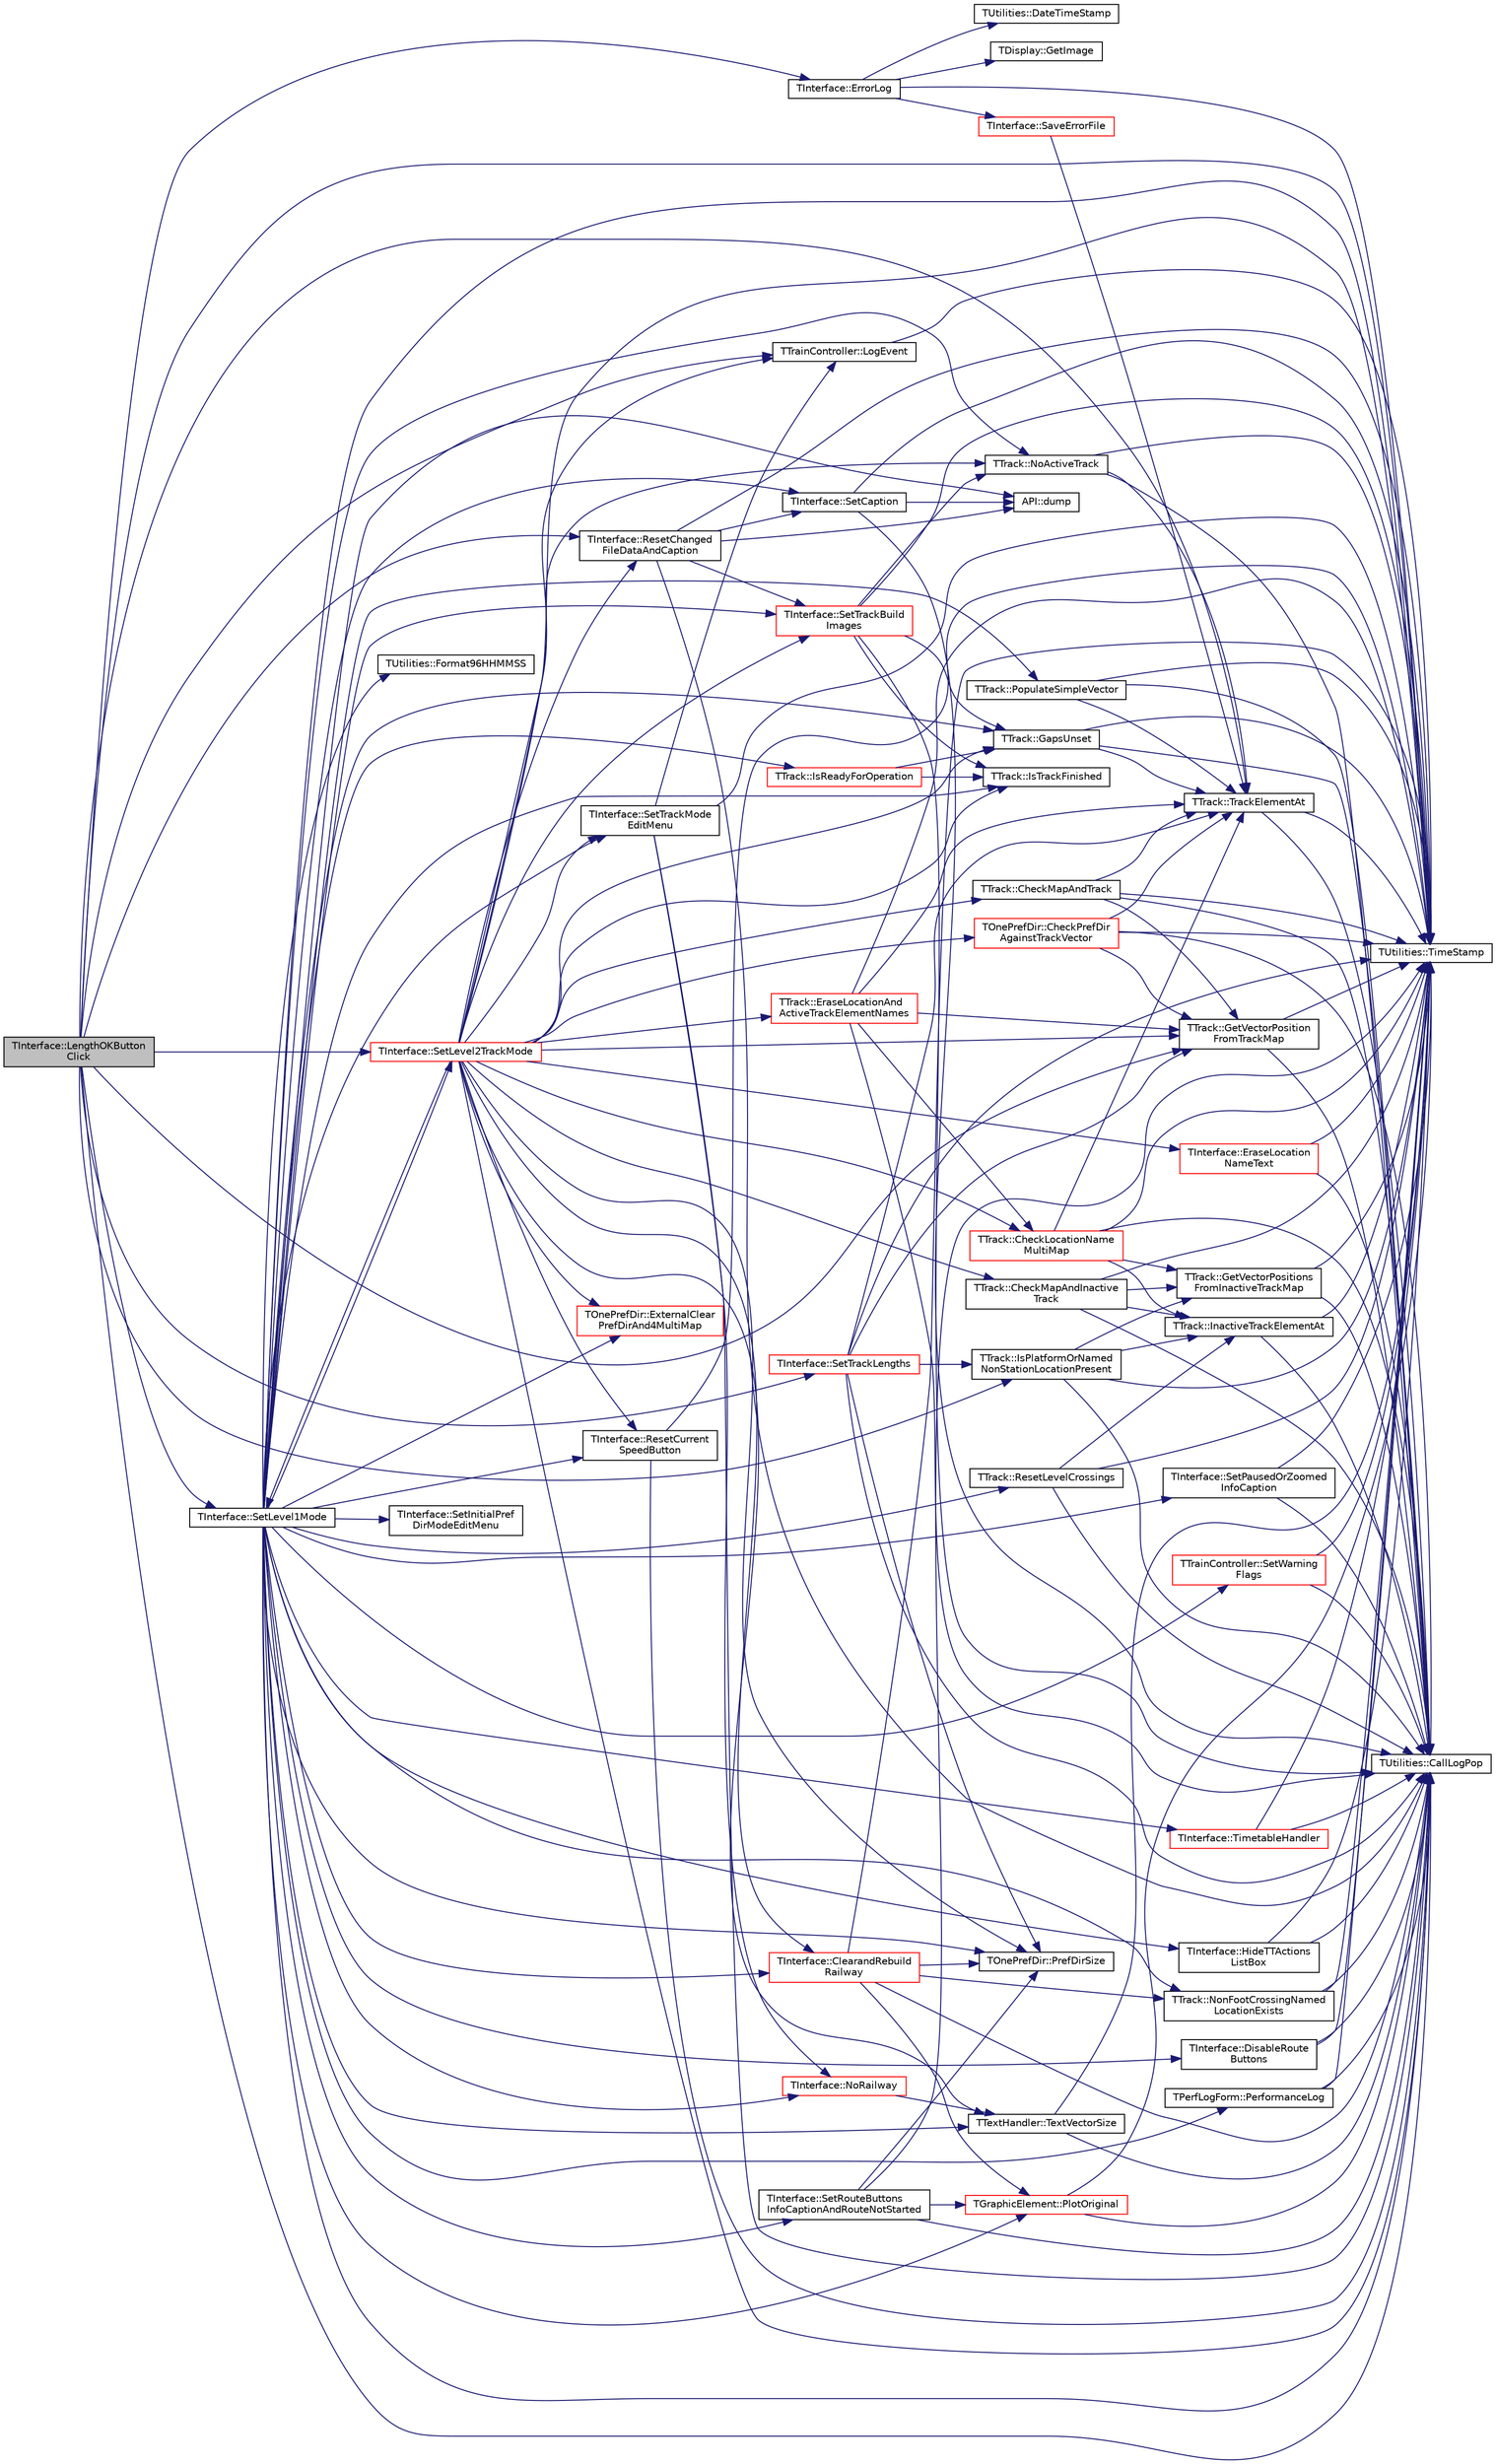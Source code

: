 digraph "TInterface::LengthOKButtonClick"
{
 // INTERACTIVE_SVG=YES
 // LATEX_PDF_SIZE
  edge [fontname="Helvetica",fontsize="10",labelfontname="Helvetica",labelfontsize="10"];
  node [fontname="Helvetica",fontsize="10",shape=record];
  rankdir="LR";
  Node1 [label="TInterface::LengthOKButton\lClick",height=0.2,width=0.4,color="black", fillcolor="grey75", style="filled", fontcolor="black",tooltip=" "];
  Node1 -> Node2 [color="midnightblue",fontsize="10",style="solid",fontname="Helvetica"];
  Node2 [label="TUtilities::CallLogPop",height=0.2,width=0.4,color="black", fillcolor="white", style="filled",URL="$class_t_utilities.html#ae1eddca13cc3c492839e131f40ec21c0",tooltip="pops the last entry off the call stack, throws an error if called when empty"];
  Node1 -> Node3 [color="midnightblue",fontsize="10",style="solid",fontname="Helvetica"];
  Node3 [label="TInterface::ErrorLog",height=0.2,width=0.4,color="black", fillcolor="white", style="filled",URL="$class_t_interface.html#a4f3a25665e2266441217849f947a1adf",tooltip="The error logging routine, called when an error is detected."];
  Node3 -> Node4 [color="midnightblue",fontsize="10",style="solid",fontname="Helvetica"];
  Node4 [label="TUtilities::DateTimeStamp",height=0.2,width=0.4,color="black", fillcolor="white", style="filled",URL="$class_t_utilities.html#a9ca62e05ace8e6c4c33d377c26c48e55",tooltip="creates a string of the form 'dd/mm/yyyy hh:mm:ss' for use in call & event logging"];
  Node3 -> Node5 [color="midnightblue",fontsize="10",style="solid",fontname="Helvetica"];
  Node5 [label="TDisplay::GetImage",height=0.2,width=0.4,color="black", fillcolor="white", style="filled",URL="$class_t_display.html#a33f7067eea9e638bdc363bd0af70d7d5",tooltip="Return a pointer to the screen image."];
  Node3 -> Node6 [color="midnightblue",fontsize="10",style="solid",fontname="Helvetica"];
  Node6 [label="TInterface::SaveErrorFile",height=0.2,width=0.4,color="red", fillcolor="white", style="filled",URL="$class_t_interface.html#a0109f801142d4fa3becae22e23b84163",tooltip="Save the error log after an error has been thrown - no need for a caller."];
  Node6 -> Node33 [color="midnightblue",fontsize="10",style="solid",fontname="Helvetica"];
  Node33 [label="TTrack::TrackElementAt",height=0.2,width=0.4,color="black", fillcolor="white", style="filled",URL="$class_t_track.html#ad377e5a1f152f2e89832c0f9bcfd261f",tooltip="A range-checked version of TrackVector.at(At)"];
  Node33 -> Node2 [color="midnightblue",fontsize="10",style="solid",fontname="Helvetica"];
  Node33 -> Node12 [color="midnightblue",fontsize="10",style="solid",fontname="Helvetica"];
  Node12 [label="TUtilities::TimeStamp",height=0.2,width=0.4,color="black", fillcolor="white", style="filled",URL="$class_t_utilities.html#a34bd6bb5305bc29afdf424f6d35a921c",tooltip="creates a string of the form 'hh:mm:ss' for use in call & event logging"];
  Node3 -> Node12 [color="midnightblue",fontsize="10",style="solid",fontname="Helvetica"];
  Node1 -> Node37 [color="midnightblue",fontsize="10",style="solid",fontname="Helvetica"];
  Node37 [label="TTrack::GetVectorPosition\lFromTrackMap",height=0.2,width=0.4,color="black", fillcolor="white", style="filled",URL="$class_t_track.html#aa0812972d1ae27198c5fbca8aa7b6134",tooltip="Returns the track vector position corresponding to the Hloc & VLoc positions, FoundFlag indicates whe..."];
  Node37 -> Node2 [color="midnightblue",fontsize="10",style="solid",fontname="Helvetica"];
  Node37 -> Node12 [color="midnightblue",fontsize="10",style="solid",fontname="Helvetica"];
  Node1 -> Node38 [color="midnightblue",fontsize="10",style="solid",fontname="Helvetica"];
  Node38 [label="TTrack::IsPlatformOrNamed\lNonStationLocationPresent",height=0.2,width=0.4,color="black", fillcolor="white", style="filled",URL="$class_t_track.html#adbec6561f4ecd2fa1dabf3e41502b085",tooltip="True if a non-station named location or platform at HLoc & VLoc."];
  Node38 -> Node2 [color="midnightblue",fontsize="10",style="solid",fontname="Helvetica"];
  Node38 -> Node39 [color="midnightblue",fontsize="10",style="solid",fontname="Helvetica"];
  Node39 [label="TTrack::GetVectorPositions\lFromInactiveTrackMap",height=0.2,width=0.4,color="black", fillcolor="white", style="filled",URL="$class_t_track.html#a418966e6fefb71b9d0c9b941197832da",tooltip="Similar to GetVectorPositionFromTrackMap but for inactive elements, a pair is returned because there ..."];
  Node39 -> Node2 [color="midnightblue",fontsize="10",style="solid",fontname="Helvetica"];
  Node39 -> Node12 [color="midnightblue",fontsize="10",style="solid",fontname="Helvetica"];
  Node38 -> Node32 [color="midnightblue",fontsize="10",style="solid",fontname="Helvetica"];
  Node32 [label="TTrack::InactiveTrackElementAt",height=0.2,width=0.4,color="black", fillcolor="white", style="filled",URL="$class_t_track.html#a51f89cf70e94b037f6378cd78003d82b",tooltip="A range-checked version of InactiveTrackVector.at(At)"];
  Node32 -> Node2 [color="midnightblue",fontsize="10",style="solid",fontname="Helvetica"];
  Node32 -> Node12 [color="midnightblue",fontsize="10",style="solid",fontname="Helvetica"];
  Node38 -> Node12 [color="midnightblue",fontsize="10",style="solid",fontname="Helvetica"];
  Node1 -> Node40 [color="midnightblue",fontsize="10",style="solid",fontname="Helvetica"];
  Node40 [label="TTrainController::LogEvent",height=0.2,width=0.4,color="black", fillcolor="white", style="filled",URL="$class_t_train_controller.html#ac88477499edd24550fae9b90b5561ed1",tooltip="store Str to the event log - moved from TUtilities for v0.6 so can record the tt clock value"];
  Node40 -> Node12 [color="midnightblue",fontsize="10",style="solid",fontname="Helvetica"];
  Node1 -> Node41 [color="midnightblue",fontsize="10",style="solid",fontname="Helvetica"];
  Node41 [label="TInterface::ResetChanged\lFileDataAndCaption",height=0.2,width=0.4,color="black", fillcolor="white", style="filled",URL="$class_t_interface.html#a397ecca8b2fb1f85b265938a4e565de4",tooltip="Called whenever the railway is changed to deal with title displays (loaded railway and timetable) and..."];
  Node41 -> Node2 [color="midnightblue",fontsize="10",style="solid",fontname="Helvetica"];
  Node41 -> Node42 [color="midnightblue",fontsize="10",style="solid",fontname="Helvetica"];
  Node42 [label="API::dump",height=0.2,width=0.4,color="black", fillcolor="white", style="filled",URL="$class_a_p_i.html#abebc08c03ceec2b898d8fe877b0efcba",tooltip="save currently recorded status data to INI file"];
  Node41 -> Node43 [color="midnightblue",fontsize="10",style="solid",fontname="Helvetica"];
  Node43 [label="TInterface::SetCaption",height=0.2,width=0.4,color="black", fillcolor="white", style="filled",URL="$class_t_interface.html#a974c6d5a224756b00ede1161e0fdf5f7",tooltip="Sets the railway and timetable titles at the top of the screen."];
  Node43 -> Node2 [color="midnightblue",fontsize="10",style="solid",fontname="Helvetica"];
  Node43 -> Node42 [color="midnightblue",fontsize="10",style="solid",fontname="Helvetica"];
  Node43 -> Node12 [color="midnightblue",fontsize="10",style="solid",fontname="Helvetica"];
  Node41 -> Node44 [color="midnightblue",fontsize="10",style="solid",fontname="Helvetica"];
  Node44 [label="TInterface::SetTrackBuild\lImages",height=0.2,width=0.4,color="red", fillcolor="white", style="filled",URL="$class_t_interface.html#a5c1caa770e377ec064458f42f6301ecd",tooltip="Sets the left screen images (track linked or not, gaps set or not, locations named or not) during rai..."];
  Node44 -> Node2 [color="midnightblue",fontsize="10",style="solid",fontname="Helvetica"];
  Node44 -> Node45 [color="midnightblue",fontsize="10",style="solid",fontname="Helvetica"];
  Node45 [label="TTrack::GapsUnset",height=0.2,width=0.4,color="black", fillcolor="white", style="filled",URL="$class_t_track.html#a794daa0471b473e28ff24c87a92112dc",tooltip="True if there are gaps in the railway and any are unset."];
  Node45 -> Node2 [color="midnightblue",fontsize="10",style="solid",fontname="Helvetica"];
  Node45 -> Node12 [color="midnightblue",fontsize="10",style="solid",fontname="Helvetica"];
  Node45 -> Node33 [color="midnightblue",fontsize="10",style="solid",fontname="Helvetica"];
  Node44 -> Node46 [color="midnightblue",fontsize="10",style="solid",fontname="Helvetica"];
  Node46 [label="TTrack::IsTrackFinished",height=0.2,width=0.4,color="black", fillcolor="white", style="filled",URL="$class_t_track.html#aa8386109483977bfaa97909747358149",tooltip="Indicates whether or not the track has been successfully linked together."];
  Node44 -> Node48 [color="midnightblue",fontsize="10",style="solid",fontname="Helvetica"];
  Node48 [label="TTrack::NoActiveTrack",height=0.2,width=0.4,color="black", fillcolor="white", style="filled",URL="$class_t_track.html#a2eaa84532799b76a0b42cf6e2611224d",tooltip="True if there is no active track in the railway."];
  Node48 -> Node2 [color="midnightblue",fontsize="10",style="solid",fontname="Helvetica"];
  Node48 -> Node12 [color="midnightblue",fontsize="10",style="solid",fontname="Helvetica"];
  Node48 -> Node33 [color="midnightblue",fontsize="10",style="solid",fontname="Helvetica"];
  Node44 -> Node12 [color="midnightblue",fontsize="10",style="solid",fontname="Helvetica"];
  Node41 -> Node12 [color="midnightblue",fontsize="10",style="solid",fontname="Helvetica"];
  Node1 -> Node51 [color="midnightblue",fontsize="10",style="solid",fontname="Helvetica"];
  Node51 [label="TInterface::SetLevel1Mode",height=0.2,width=0.4,color="black", fillcolor="white", style="filled",URL="$class_t_interface.html#acf77f2eeeac0775fde4f25ba46099e0b",tooltip="Sets the Level1 user mode, using the Level1Mode variable to determine the mode."];
  Node51 -> Node2 [color="midnightblue",fontsize="10",style="solid",fontname="Helvetica"];
  Node51 -> Node52 [color="midnightblue",fontsize="10",style="solid",fontname="Helvetica"];
  Node52 [label="TInterface::ClearandRebuild\lRailway",height=0.2,width=0.4,color="red", fillcolor="white", style="filled",URL="$class_t_interface.html#aaa05ac95703a25e1fb4863779854967c",tooltip="< Sets the information panel message for zoom-out or paused modes"];
  Node52 -> Node2 [color="midnightblue",fontsize="10",style="solid",fontname="Helvetica"];
  Node52 -> Node78 [color="midnightblue",fontsize="10",style="solid",fontname="Helvetica"];
  Node78 [label="TTrack::NonFootCrossingNamed\lLocationExists",height=0.2,width=0.4,color="black", fillcolor="white", style="filled",URL="$class_t_track.html#aa67be9f8ad9bd885f649b26962e0d41d",tooltip="True if there is a platform, NamedNonStationLocation or Concourse present in the railway."];
  Node78 -> Node2 [color="midnightblue",fontsize="10",style="solid",fontname="Helvetica"];
  Node78 -> Node12 [color="midnightblue",fontsize="10",style="solid",fontname="Helvetica"];
  Node52 -> Node80 [color="midnightblue",fontsize="10",style="solid",fontname="Helvetica"];
  Node80 [label="TGraphicElement::PlotOriginal",height=0.2,width=0.4,color="red", fillcolor="white", style="filled",URL="$class_t_graphic_element.html#ad9e23ba031b1110126227d301b59ffc7",tooltip="Plot the original graphic on screen."];
  Node80 -> Node2 [color="midnightblue",fontsize="10",style="solid",fontname="Helvetica"];
  Node80 -> Node12 [color="midnightblue",fontsize="10",style="solid",fontname="Helvetica"];
  Node52 -> Node61 [color="midnightblue",fontsize="10",style="solid",fontname="Helvetica"];
  Node61 [label="TOnePrefDir::PrefDirSize",height=0.2,width=0.4,color="black", fillcolor="white", style="filled",URL="$class_t_one_pref_dir.html#a29d013bf730e23d27fdb2c390e3a14da",tooltip="Return the vector size."];
  Node52 -> Node12 [color="midnightblue",fontsize="10",style="solid",fontname="Helvetica"];
  Node51 -> Node110 [color="midnightblue",fontsize="10",style="solid",fontname="Helvetica"];
  Node110 [label="TInterface::DisableRoute\lButtons",height=0.2,width=0.4,color="black", fillcolor="white", style="filled",URL="$class_t_interface.html#ac0c9be911e93134ddda04ba498a8bd9c",tooltip="Called during operation whenever the route type buttons need to be disabled, e.g. when paused."];
  Node110 -> Node2 [color="midnightblue",fontsize="10",style="solid",fontname="Helvetica"];
  Node110 -> Node12 [color="midnightblue",fontsize="10",style="solid",fontname="Helvetica"];
  Node51 -> Node42 [color="midnightblue",fontsize="10",style="solid",fontname="Helvetica"];
  Node51 -> Node111 [color="midnightblue",fontsize="10",style="solid",fontname="Helvetica"];
  Node111 [label="TOnePrefDir::ExternalClear\lPrefDirAnd4MultiMap",height=0.2,width=0.4,color="red", fillcolor="white", style="filled",URL="$class_t_one_pref_dir.html#abc09de3c32460a73d3de12625329210d",tooltip="Empty the existing preferred direction vector & map - for use by other classes."];
  Node51 -> Node113 [color="midnightblue",fontsize="10",style="solid",fontname="Helvetica"];
  Node113 [label="TUtilities::Format96HHMMSS",height=0.2,width=0.4,color="black", fillcolor="white", style="filled",URL="$class_t_utilities.html#a2dfbe3d4ed11770bc1a902b51afdc10c",tooltip="formats a TDateTime into an AnsiString of the form hh:mm:ss where hh runs from 00 to 95 & resets when..."];
  Node51 -> Node45 [color="midnightblue",fontsize="10",style="solid",fontname="Helvetica"];
  Node51 -> Node114 [color="midnightblue",fontsize="10",style="solid",fontname="Helvetica"];
  Node114 [label="TInterface::HideTTActions\lListBox",height=0.2,width=0.4,color="black", fillcolor="white", style="filled",URL="$class_t_interface.html#ab2b7fa09f178490f2bde9a6caf323f30",tooltip="makes TTActionsListBox invisible (if it was visible)"];
  Node114 -> Node2 [color="midnightblue",fontsize="10",style="solid",fontname="Helvetica"];
  Node114 -> Node12 [color="midnightblue",fontsize="10",style="solid",fontname="Helvetica"];
  Node51 -> Node115 [color="midnightblue",fontsize="10",style="solid",fontname="Helvetica"];
  Node115 [label="TTrack::IsReadyForOperation",height=0.2,width=0.4,color="red", fillcolor="white", style="filled",URL="$class_t_track.html#a1a9f8ddecccd649195ede1ec027500d1",tooltip="Indicates whether or not the railway is ready for saving as a '.rly' file and for operation."];
  Node115 -> Node45 [color="midnightblue",fontsize="10",style="solid",fontname="Helvetica"];
  Node115 -> Node46 [color="midnightblue",fontsize="10",style="solid",fontname="Helvetica"];
  Node51 -> Node46 [color="midnightblue",fontsize="10",style="solid",fontname="Helvetica"];
  Node51 -> Node48 [color="midnightblue",fontsize="10",style="solid",fontname="Helvetica"];
  Node51 -> Node78 [color="midnightblue",fontsize="10",style="solid",fontname="Helvetica"];
  Node51 -> Node118 [color="midnightblue",fontsize="10",style="solid",fontname="Helvetica"];
  Node118 [label="TInterface::NoRailway",height=0.2,width=0.4,color="red", fillcolor="white", style="filled",URL="$class_t_interface.html#a488e772a2e2a52820fdbe1d1695e0118",tooltip="Returns true if there are no track elements and no text."];
  Node118 -> Node27 [color="midnightblue",fontsize="10",style="solid",fontname="Helvetica"];
  Node27 [label="TTextHandler::TextVectorSize",height=0.2,width=0.4,color="black", fillcolor="white", style="filled",URL="$class_t_text_handler.html#a7dfd4e30235878fb01e7387715e0cb0f",tooltip="return the number of items in TextVector"];
  Node27 -> Node2 [color="midnightblue",fontsize="10",style="solid",fontname="Helvetica"];
  Node27 -> Node12 [color="midnightblue",fontsize="10",style="solid",fontname="Helvetica"];
  Node51 -> Node120 [color="midnightblue",fontsize="10",style="solid",fontname="Helvetica"];
  Node120 [label="TPerfLogForm::PerformanceLog",height=0.2,width=0.4,color="black", fillcolor="white", style="filled",URL="$class_t_perf_log_form.html#a72f06bf03353c15c94ceefbf420ff7b4",tooltip="Send Statement to the performance log on screen and to the file."];
  Node120 -> Node2 [color="midnightblue",fontsize="10",style="solid",fontname="Helvetica"];
  Node120 -> Node12 [color="midnightblue",fontsize="10",style="solid",fontname="Helvetica"];
  Node51 -> Node80 [color="midnightblue",fontsize="10",style="solid",fontname="Helvetica"];
  Node51 -> Node121 [color="midnightblue",fontsize="10",style="solid",fontname="Helvetica"];
  Node121 [label="TTrack::PopulateSimpleVector",height=0.2,width=0.4,color="black", fillcolor="white", style="filled",URL="$class_t_track.html#ac1c56df84af8198313a7d0f0bba312bd",tooltip="clear then add all simple element track vector positions to the vector, added at v2...."];
  Node121 -> Node2 [color="midnightblue",fontsize="10",style="solid",fontname="Helvetica"];
  Node121 -> Node12 [color="midnightblue",fontsize="10",style="solid",fontname="Helvetica"];
  Node121 -> Node33 [color="midnightblue",fontsize="10",style="solid",fontname="Helvetica"];
  Node51 -> Node61 [color="midnightblue",fontsize="10",style="solid",fontname="Helvetica"];
  Node51 -> Node122 [color="midnightblue",fontsize="10",style="solid",fontname="Helvetica"];
  Node122 [label="TInterface::ResetCurrent\lSpeedButton",height=0.2,width=0.4,color="black", fillcolor="white", style="filled",URL="$class_t_interface.html#ad91195c1ea742572c4579ea38fbd4eb3",tooltip="Resets the CurrentSpeedButton variable to zero and the 'Down' property to false."];
  Node122 -> Node2 [color="midnightblue",fontsize="10",style="solid",fontname="Helvetica"];
  Node122 -> Node12 [color="midnightblue",fontsize="10",style="solid",fontname="Helvetica"];
  Node51 -> Node123 [color="midnightblue",fontsize="10",style="solid",fontname="Helvetica"];
  Node123 [label="TTrack::ResetLevelCrossings",height=0.2,width=0.4,color="black", fillcolor="white", style="filled",URL="$class_t_track.html#a1a5d8cf5f3a46667a745bfcf4c77ba9d",tooltip="Set all LC attributes to 0 (closed to trains)"];
  Node123 -> Node2 [color="midnightblue",fontsize="10",style="solid",fontname="Helvetica"];
  Node123 -> Node32 [color="midnightblue",fontsize="10",style="solid",fontname="Helvetica"];
  Node123 -> Node12 [color="midnightblue",fontsize="10",style="solid",fontname="Helvetica"];
  Node51 -> Node43 [color="midnightblue",fontsize="10",style="solid",fontname="Helvetica"];
  Node51 -> Node124 [color="midnightblue",fontsize="10",style="solid",fontname="Helvetica"];
  Node124 [label="TInterface::SetInitialPref\lDirModeEditMenu",height=0.2,width=0.4,color="black", fillcolor="white", style="filled",URL="$class_t_interface.html#ac0cd2df9b806fc8909c2dcc584442fb5",tooltip="Enables or disables the initial Edit mode submenu items in PrefDir mode."];
  Node51 -> Node125 [color="midnightblue",fontsize="10",style="solid",fontname="Helvetica"];
  Node125 [label="TInterface::SetLevel2TrackMode",height=0.2,width=0.4,color="red", fillcolor="white", style="filled",URL="$class_t_interface.html#a19ee788122a66d7e97873159bf2e4e4b",tooltip="Sets the Level2TrackMode user mode, using the Level2TrackMode variable to determine the mode."];
  Node125 -> Node2 [color="midnightblue",fontsize="10",style="solid",fontname="Helvetica"];
  Node125 -> Node126 [color="midnightblue",fontsize="10",style="solid",fontname="Helvetica"];
  Node126 [label="TTrack::CheckLocationName\lMultiMap",height=0.2,width=0.4,color="red", fillcolor="white", style="filled",URL="$class_t_track.html#aaf3f48b8df9877499aaf4c05f804426c",tooltip="Validity test."];
  Node126 -> Node2 [color="midnightblue",fontsize="10",style="solid",fontname="Helvetica"];
  Node126 -> Node39 [color="midnightblue",fontsize="10",style="solid",fontname="Helvetica"];
  Node126 -> Node32 [color="midnightblue",fontsize="10",style="solid",fontname="Helvetica"];
  Node126 -> Node12 [color="midnightblue",fontsize="10",style="solid",fontname="Helvetica"];
  Node126 -> Node33 [color="midnightblue",fontsize="10",style="solid",fontname="Helvetica"];
  Node125 -> Node128 [color="midnightblue",fontsize="10",style="solid",fontname="Helvetica"];
  Node128 [label="TTrack::CheckMapAndInactive\lTrack",height=0.2,width=0.4,color="black", fillcolor="white", style="filled",URL="$class_t_track.html#a6fa2d4f2c6c94e2c6b4f7218f5356108",tooltip="Validity test."];
  Node128 -> Node2 [color="midnightblue",fontsize="10",style="solid",fontname="Helvetica"];
  Node128 -> Node39 [color="midnightblue",fontsize="10",style="solid",fontname="Helvetica"];
  Node128 -> Node32 [color="midnightblue",fontsize="10",style="solid",fontname="Helvetica"];
  Node128 -> Node12 [color="midnightblue",fontsize="10",style="solid",fontname="Helvetica"];
  Node125 -> Node129 [color="midnightblue",fontsize="10",style="solid",fontname="Helvetica"];
  Node129 [label="TTrack::CheckMapAndTrack",height=0.2,width=0.4,color="black", fillcolor="white", style="filled",URL="$class_t_track.html#a4045fe3f4a71f30a137a7e4581d39231",tooltip="Validity test."];
  Node129 -> Node2 [color="midnightblue",fontsize="10",style="solid",fontname="Helvetica"];
  Node129 -> Node37 [color="midnightblue",fontsize="10",style="solid",fontname="Helvetica"];
  Node129 -> Node12 [color="midnightblue",fontsize="10",style="solid",fontname="Helvetica"];
  Node129 -> Node33 [color="midnightblue",fontsize="10",style="solid",fontname="Helvetica"];
  Node125 -> Node130 [color="midnightblue",fontsize="10",style="solid",fontname="Helvetica"];
  Node130 [label="TOnePrefDir::CheckPrefDir\lAgainstTrackVector",height=0.2,width=0.4,color="red", fillcolor="white", style="filled",URL="$class_t_one_pref_dir.html#ab79dc3f93a471d2182ce625fcac1ff2d",tooltip="Check loaded PrefDir against loaded track, and if discrepancies found give message & clear EveryPrefD..."];
  Node130 -> Node2 [color="midnightblue",fontsize="10",style="solid",fontname="Helvetica"];
  Node130 -> Node37 [color="midnightblue",fontsize="10",style="solid",fontname="Helvetica"];
  Node130 -> Node12 [color="midnightblue",fontsize="10",style="solid",fontname="Helvetica"];
  Node130 -> Node33 [color="midnightblue",fontsize="10",style="solid",fontname="Helvetica"];
  Node125 -> Node52 [color="midnightblue",fontsize="10",style="solid",fontname="Helvetica"];
  Node125 -> Node132 [color="midnightblue",fontsize="10",style="solid",fontname="Helvetica"];
  Node132 [label="TTrack::EraseLocationAnd\lActiveTrackElementNames",height=0.2,width=0.4,color="red", fillcolor="white", style="filled",URL="$class_t_track.html#a13a1cc9770c8729d04ad4c0130f91634",tooltip="Examines LocationNameMultiMap and if the LocationName is found all elements at that H & V (in both ac..."];
  Node132 -> Node2 [color="midnightblue",fontsize="10",style="solid",fontname="Helvetica"];
  Node132 -> Node126 [color="midnightblue",fontsize="10",style="solid",fontname="Helvetica"];
  Node132 -> Node37 [color="midnightblue",fontsize="10",style="solid",fontname="Helvetica"];
  Node132 -> Node12 [color="midnightblue",fontsize="10",style="solid",fontname="Helvetica"];
  Node132 -> Node33 [color="midnightblue",fontsize="10",style="solid",fontname="Helvetica"];
  Node125 -> Node135 [color="midnightblue",fontsize="10",style="solid",fontname="Helvetica"];
  Node135 [label="TInterface::EraseLocation\lNameText",height=0.2,width=0.4,color="red", fillcolor="white", style="filled",URL="$class_t_interface.html#a2bb21fd8e1e90095cf68d63a57e938ec",tooltip="Erase a location name (providing it exists in LocationNameMultiMap) from TextVector,..."];
  Node135 -> Node2 [color="midnightblue",fontsize="10",style="solid",fontname="Helvetica"];
  Node135 -> Node12 [color="midnightblue",fontsize="10",style="solid",fontname="Helvetica"];
  Node125 -> Node111 [color="midnightblue",fontsize="10",style="solid",fontname="Helvetica"];
  Node125 -> Node45 [color="midnightblue",fontsize="10",style="solid",fontname="Helvetica"];
  Node125 -> Node37 [color="midnightblue",fontsize="10",style="solid",fontname="Helvetica"];
  Node125 -> Node46 [color="midnightblue",fontsize="10",style="solid",fontname="Helvetica"];
  Node125 -> Node40 [color="midnightblue",fontsize="10",style="solid",fontname="Helvetica"];
  Node125 -> Node48 [color="midnightblue",fontsize="10",style="solid",fontname="Helvetica"];
  Node125 -> Node61 [color="midnightblue",fontsize="10",style="solid",fontname="Helvetica"];
  Node125 -> Node41 [color="midnightblue",fontsize="10",style="solid",fontname="Helvetica"];
  Node125 -> Node122 [color="midnightblue",fontsize="10",style="solid",fontname="Helvetica"];
  Node125 -> Node51 [color="midnightblue",fontsize="10",style="solid",fontname="Helvetica"];
  Node125 -> Node44 [color="midnightblue",fontsize="10",style="solid",fontname="Helvetica"];
  Node125 -> Node191 [color="midnightblue",fontsize="10",style="solid",fontname="Helvetica"];
  Node191 [label="TInterface::SetTrackMode\lEditMenu",height=0.2,width=0.4,color="black", fillcolor="white", style="filled",URL="$class_t_interface.html#a209ee94f8c890753da19524f48a8b78f",tooltip="Enables or disables the initial Edit mode submenu items in Track mode."];
  Node191 -> Node2 [color="midnightblue",fontsize="10",style="solid",fontname="Helvetica"];
  Node191 -> Node40 [color="midnightblue",fontsize="10",style="solid",fontname="Helvetica"];
  Node191 -> Node118 [color="midnightblue",fontsize="10",style="solid",fontname="Helvetica"];
  Node191 -> Node12 [color="midnightblue",fontsize="10",style="solid",fontname="Helvetica"];
  Node125 -> Node27 [color="midnightblue",fontsize="10",style="solid",fontname="Helvetica"];
  Node125 -> Node12 [color="midnightblue",fontsize="10",style="solid",fontname="Helvetica"];
  Node51 -> Node199 [color="midnightblue",fontsize="10",style="solid",fontname="Helvetica"];
  Node199 [label="TInterface::SetPausedOrZoomed\lInfoCaption",height=0.2,width=0.4,color="black", fillcolor="white", style="filled",URL="$class_t_interface.html#ac24842680583df5ef46f3ece3bc76bb3",tooltip=" "];
  Node199 -> Node2 [color="midnightblue",fontsize="10",style="solid",fontname="Helvetica"];
  Node199 -> Node12 [color="midnightblue",fontsize="10",style="solid",fontname="Helvetica"];
  Node51 -> Node200 [color="midnightblue",fontsize="10",style="solid",fontname="Helvetica"];
  Node200 [label="TInterface::SetRouteButtons\lInfoCaptionAndRouteNotStarted",height=0.2,width=0.4,color="black", fillcolor="white", style="filled",URL="$class_t_interface.html#a89cc1839f77c2a867714cb52bd8d5cfe",tooltip="Enables or disables the route type buttons depending on the route mode, sets the information panel me..."];
  Node200 -> Node2 [color="midnightblue",fontsize="10",style="solid",fontname="Helvetica"];
  Node200 -> Node80 [color="midnightblue",fontsize="10",style="solid",fontname="Helvetica"];
  Node200 -> Node61 [color="midnightblue",fontsize="10",style="solid",fontname="Helvetica"];
  Node200 -> Node12 [color="midnightblue",fontsize="10",style="solid",fontname="Helvetica"];
  Node51 -> Node44 [color="midnightblue",fontsize="10",style="solid",fontname="Helvetica"];
  Node51 -> Node191 [color="midnightblue",fontsize="10",style="solid",fontname="Helvetica"];
  Node51 -> Node201 [color="midnightblue",fontsize="10",style="solid",fontname="Helvetica"];
  Node201 [label="TTrainController::SetWarning\lFlags",height=0.2,width=0.4,color="red", fillcolor="white", style="filled",URL="$class_t_train_controller.html#a29c49509e56368954ca3334a37648a7a",tooltip="This sets all the warning flags (CrashWarning, DerailWarning etc) to their required states after a se..."];
  Node201 -> Node2 [color="midnightblue",fontsize="10",style="solid",fontname="Helvetica"];
  Node201 -> Node12 [color="midnightblue",fontsize="10",style="solid",fontname="Helvetica"];
  Node51 -> Node27 [color="midnightblue",fontsize="10",style="solid",fontname="Helvetica"];
  Node51 -> Node12 [color="midnightblue",fontsize="10",style="solid",fontname="Helvetica"];
  Node51 -> Node202 [color="midnightblue",fontsize="10",style="solid",fontname="Helvetica"];
  Node202 [label="TInterface::TimetableHandler",height=0.2,width=0.4,color="red", fillcolor="white", style="filled",URL="$class_t_interface.html#a4502fb89b8be8afeaf2771fbe5d0cd75",tooltip="Called during timetable editing whenever a change is made to the timetable, sets all the timetable bu..."];
  Node202 -> Node2 [color="midnightblue",fontsize="10",style="solid",fontname="Helvetica"];
  Node202 -> Node12 [color="midnightblue",fontsize="10",style="solid",fontname="Helvetica"];
  Node1 -> Node125 [color="midnightblue",fontsize="10",style="solid",fontname="Helvetica"];
  Node1 -> Node207 [color="midnightblue",fontsize="10",style="solid",fontname="Helvetica"];
  Node207 [label="TInterface::SetTrackLengths",height=0.2,width=0.4,color="red", fillcolor="white", style="filled",URL="$class_t_interface.html#acc36eb15dae8d564e6d91f8c6596065c",tooltip="Called during track building when setting distances, to calculate and set the individual track elemen..."];
  Node207 -> Node2 [color="midnightblue",fontsize="10",style="solid",fontname="Helvetica"];
  Node207 -> Node37 [color="midnightblue",fontsize="10",style="solid",fontname="Helvetica"];
  Node207 -> Node38 [color="midnightblue",fontsize="10",style="solid",fontname="Helvetica"];
  Node207 -> Node61 [color="midnightblue",fontsize="10",style="solid",fontname="Helvetica"];
  Node207 -> Node12 [color="midnightblue",fontsize="10",style="solid",fontname="Helvetica"];
  Node207 -> Node33 [color="midnightblue",fontsize="10",style="solid",fontname="Helvetica"];
  Node1 -> Node12 [color="midnightblue",fontsize="10",style="solid",fontname="Helvetica"];
  Node1 -> Node33 [color="midnightblue",fontsize="10",style="solid",fontname="Helvetica"];
}
